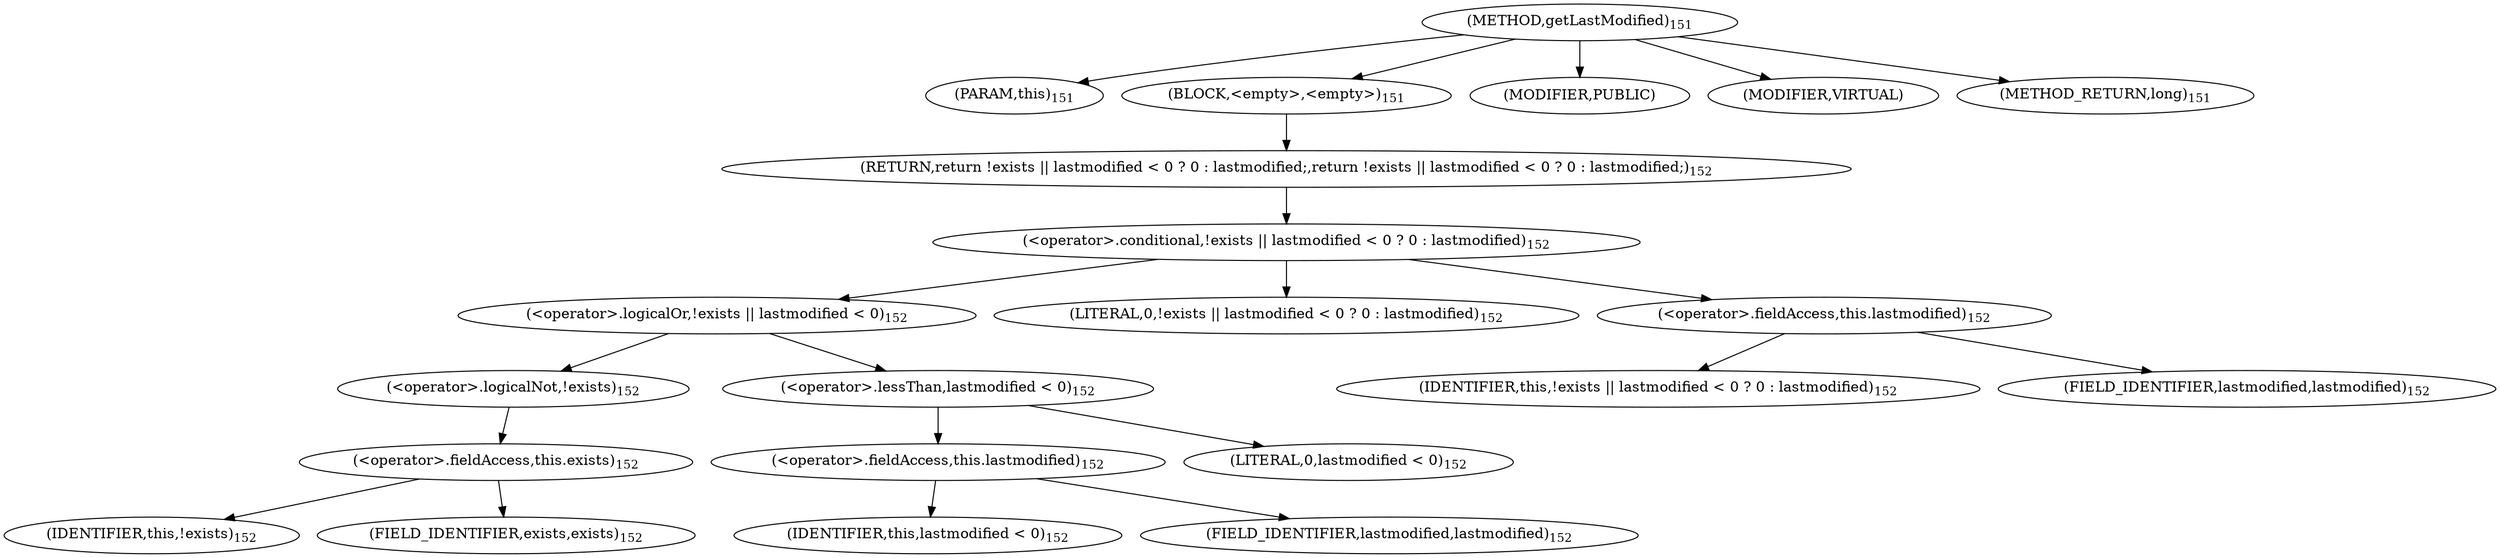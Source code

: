 digraph "getLastModified" {  
"187" [label = <(METHOD,getLastModified)<SUB>151</SUB>> ]
"188" [label = <(PARAM,this)<SUB>151</SUB>> ]
"189" [label = <(BLOCK,&lt;empty&gt;,&lt;empty&gt;)<SUB>151</SUB>> ]
"190" [label = <(RETURN,return !exists || lastmodified &lt; 0 ? 0 : lastmodified;,return !exists || lastmodified &lt; 0 ? 0 : lastmodified;)<SUB>152</SUB>> ]
"191" [label = <(&lt;operator&gt;.conditional,!exists || lastmodified &lt; 0 ? 0 : lastmodified)<SUB>152</SUB>> ]
"192" [label = <(&lt;operator&gt;.logicalOr,!exists || lastmodified &lt; 0)<SUB>152</SUB>> ]
"193" [label = <(&lt;operator&gt;.logicalNot,!exists)<SUB>152</SUB>> ]
"194" [label = <(&lt;operator&gt;.fieldAccess,this.exists)<SUB>152</SUB>> ]
"195" [label = <(IDENTIFIER,this,!exists)<SUB>152</SUB>> ]
"196" [label = <(FIELD_IDENTIFIER,exists,exists)<SUB>152</SUB>> ]
"197" [label = <(&lt;operator&gt;.lessThan,lastmodified &lt; 0)<SUB>152</SUB>> ]
"198" [label = <(&lt;operator&gt;.fieldAccess,this.lastmodified)<SUB>152</SUB>> ]
"199" [label = <(IDENTIFIER,this,lastmodified &lt; 0)<SUB>152</SUB>> ]
"200" [label = <(FIELD_IDENTIFIER,lastmodified,lastmodified)<SUB>152</SUB>> ]
"201" [label = <(LITERAL,0,lastmodified &lt; 0)<SUB>152</SUB>> ]
"202" [label = <(LITERAL,0,!exists || lastmodified &lt; 0 ? 0 : lastmodified)<SUB>152</SUB>> ]
"203" [label = <(&lt;operator&gt;.fieldAccess,this.lastmodified)<SUB>152</SUB>> ]
"204" [label = <(IDENTIFIER,this,!exists || lastmodified &lt; 0 ? 0 : lastmodified)<SUB>152</SUB>> ]
"205" [label = <(FIELD_IDENTIFIER,lastmodified,lastmodified)<SUB>152</SUB>> ]
"206" [label = <(MODIFIER,PUBLIC)> ]
"207" [label = <(MODIFIER,VIRTUAL)> ]
"208" [label = <(METHOD_RETURN,long)<SUB>151</SUB>> ]
  "187" -> "188" 
  "187" -> "189" 
  "187" -> "206" 
  "187" -> "207" 
  "187" -> "208" 
  "189" -> "190" 
  "190" -> "191" 
  "191" -> "192" 
  "191" -> "202" 
  "191" -> "203" 
  "192" -> "193" 
  "192" -> "197" 
  "193" -> "194" 
  "194" -> "195" 
  "194" -> "196" 
  "197" -> "198" 
  "197" -> "201" 
  "198" -> "199" 
  "198" -> "200" 
  "203" -> "204" 
  "203" -> "205" 
}
